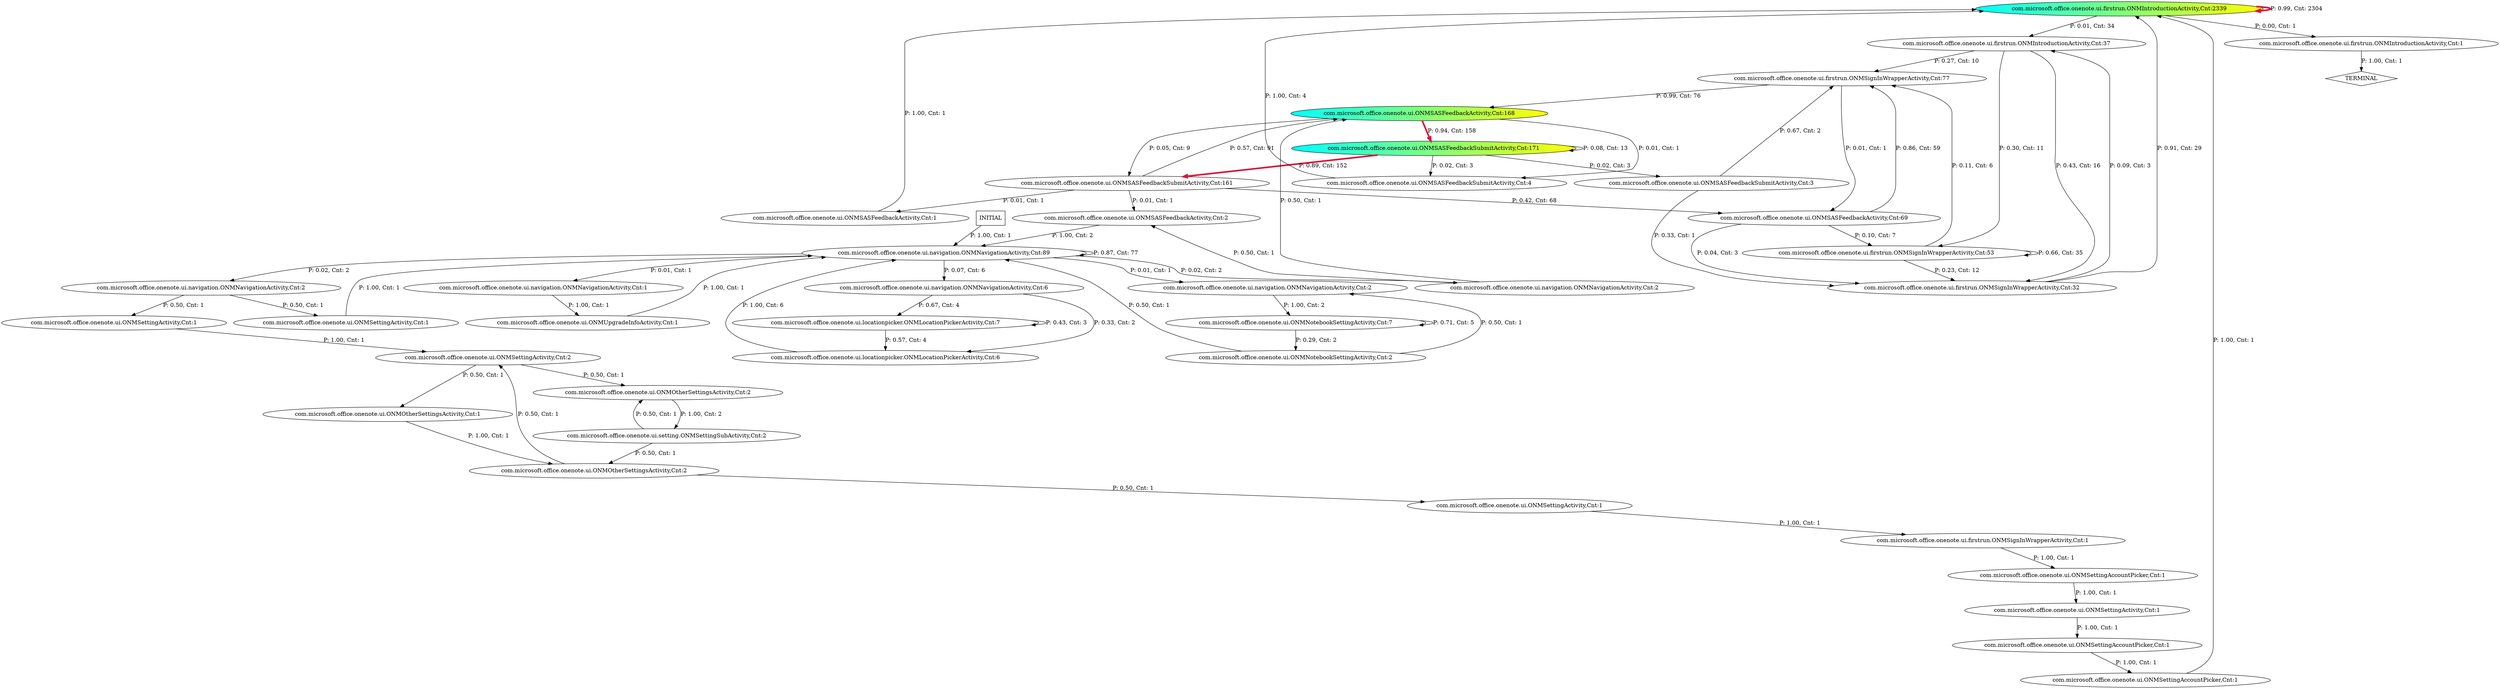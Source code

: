 digraph G {
  23 [label="com.microsoft.office.onenote.ui.firstrun.ONMIntroductionActivity,Cnt:2339", fillcolor="cyan:yellow", style="filled"];
  12 [label="com.microsoft.office.onenote.ui.ONMSASFeedbackSubmitActivity,Cnt:171", fillcolor="cyan:yellow", style="filled"];
  7 [label="com.microsoft.office.onenote.ui.ONMSASFeedbackActivity,Cnt:168", fillcolor="cyan:yellow", style="filled"];
  11 [label="com.microsoft.office.onenote.ui.ONMSASFeedbackSubmitActivity,Cnt:161"];
  36 [label="com.microsoft.office.onenote.ui.navigation.ONMNavigationActivity,Cnt:89"];
  26 [label="com.microsoft.office.onenote.ui.firstrun.ONMSignInWrapperActivity,Cnt:77"];
  8 [label="com.microsoft.office.onenote.ui.ONMSASFeedbackActivity,Cnt:69"];
  28 [label="com.microsoft.office.onenote.ui.firstrun.ONMSignInWrapperActivity,Cnt:53"];
  24 [label="com.microsoft.office.onenote.ui.firstrun.ONMIntroductionActivity,Cnt:37"];
  27 [label="com.microsoft.office.onenote.ui.firstrun.ONMSignInWrapperActivity,Cnt:32"];
  0 [label="com.microsoft.office.onenote.ui.ONMNotebookSettingActivity,Cnt:7"];
  30 [label="com.microsoft.office.onenote.ui.locationpicker.ONMLocationPickerActivity,Cnt:7"];
  29 [label="com.microsoft.office.onenote.ui.locationpicker.ONMLocationPickerActivity,Cnt:6"];
  35 [label="com.microsoft.office.onenote.ui.navigation.ONMNavigationActivity,Cnt:6"];
  9 [label="com.microsoft.office.onenote.ui.ONMSASFeedbackSubmitActivity,Cnt:4"];
  10 [label="com.microsoft.office.onenote.ui.ONMSASFeedbackSubmitActivity,Cnt:3"];
  1 [label="com.microsoft.office.onenote.ui.ONMNotebookSettingActivity,Cnt:2"];
  3 [label="com.microsoft.office.onenote.ui.ONMOtherSettingsActivity,Cnt:2"];
  4 [label="com.microsoft.office.onenote.ui.ONMOtherSettingsActivity,Cnt:2"];
  6 [label="com.microsoft.office.onenote.ui.ONMSASFeedbackActivity,Cnt:2"];
  20 [label="com.microsoft.office.onenote.ui.ONMSettingActivity,Cnt:2"];
  31 [label="com.microsoft.office.onenote.ui.navigation.ONMNavigationActivity,Cnt:2"];
  33 [label="com.microsoft.office.onenote.ui.navigation.ONMNavigationActivity,Cnt:2"];
  34 [label="com.microsoft.office.onenote.ui.navigation.ONMNavigationActivity,Cnt:2"];
  37 [label="com.microsoft.office.onenote.ui.setting.ONMSettingSubActivity,Cnt:2"];
  2 [label="com.microsoft.office.onenote.ui.ONMOtherSettingsActivity,Cnt:1"];
  5 [label="com.microsoft.office.onenote.ui.ONMSASFeedbackActivity,Cnt:1"];
  13 [label="com.microsoft.office.onenote.ui.ONMSettingAccountPicker,Cnt:1"];
  14 [label="com.microsoft.office.onenote.ui.ONMSettingAccountPicker,Cnt:1"];
  15 [label="com.microsoft.office.onenote.ui.ONMSettingAccountPicker,Cnt:1"];
  16 [label="com.microsoft.office.onenote.ui.ONMSettingActivity,Cnt:1"];
  17 [label="com.microsoft.office.onenote.ui.ONMSettingActivity,Cnt:1"];
  18 [label="com.microsoft.office.onenote.ui.ONMSettingActivity,Cnt:1"];
  19 [label="com.microsoft.office.onenote.ui.ONMSettingActivity,Cnt:1"];
  21 [label="com.microsoft.office.onenote.ui.ONMUpgradeInfoActivity,Cnt:1"];
  22 [label="com.microsoft.office.onenote.ui.firstrun.ONMIntroductionActivity,Cnt:1"];
  25 [label="com.microsoft.office.onenote.ui.firstrun.ONMSignInWrapperActivity,Cnt:1"];
  32 [label="com.microsoft.office.onenote.ui.navigation.ONMNavigationActivity,Cnt:1"];
  38 [label="TERMINAL",shape=diamond];
  39 [label="INITIAL",shape=box];
23->23 [label="P: 0.99, Cnt: 2304", color="crimson", penwidth=4];
7->12 [label="P: 0.94, Cnt: 158", color="crimson", penwidth=4];
12->11 [label="P: 0.89, Cnt: 152", color="crimson", penwidth=4];
11->7 [label="P: 0.57, Cnt: 91"];
36->36 [label="P: 0.87, Cnt: 77"];
26->7 [label="P: 0.99, Cnt: 76"];
11->8 [label="P: 0.42, Cnt: 68"];
8->26 [label="P: 0.86, Cnt: 59"];
28->28 [label="P: 0.66, Cnt: 35"];
23->24 [label="P: 0.01, Cnt: 34"];
27->23 [label="P: 0.91, Cnt: 29"];
24->27 [label="P: 0.43, Cnt: 16"];
12->12 [label="P: 0.08, Cnt: 13"];
28->27 [label="P: 0.23, Cnt: 12"];
24->28 [label="P: 0.30, Cnt: 11"];
24->26 [label="P: 0.27, Cnt: 10"];
7->11 [label="P: 0.05, Cnt: 9"];
8->28 [label="P: 0.10, Cnt: 7"];
28->26 [label="P: 0.11, Cnt: 6"];
29->36 [label="P: 1.00, Cnt: 6"];
36->35 [label="P: 0.07, Cnt: 6"];
0->0 [label="P: 0.71, Cnt: 5"];
9->23 [label="P: 1.00, Cnt: 4"];
30->29 [label="P: 0.57, Cnt: 4"];
35->30 [label="P: 0.67, Cnt: 4"];
8->27 [label="P: 0.04, Cnt: 3"];
12->10 [label="P: 0.02, Cnt: 3"];
12->9 [label="P: 0.02, Cnt: 3"];
27->24 [label="P: 0.09, Cnt: 3"];
30->30 [label="P: 0.43, Cnt: 3"];
0->1 [label="P: 0.29, Cnt: 2"];
3->37 [label="P: 1.00, Cnt: 2"];
6->36 [label="P: 1.00, Cnt: 2"];
10->26 [label="P: 0.67, Cnt: 2"];
31->0 [label="P: 1.00, Cnt: 2"];
35->29 [label="P: 0.33, Cnt: 2"];
36->34 [label="P: 0.02, Cnt: 2"];
36->33 [label="P: 0.02, Cnt: 2"];
1->36 [label="P: 0.50, Cnt: 1"];
1->31 [label="P: 0.50, Cnt: 1"];
2->4 [label="P: 1.00, Cnt: 1"];
4->20 [label="P: 0.50, Cnt: 1"];
4->18 [label="P: 0.50, Cnt: 1"];
5->23 [label="P: 1.00, Cnt: 1"];
7->9 [label="P: 0.01, Cnt: 1"];
10->27 [label="P: 0.33, Cnt: 1"];
11->6 [label="P: 0.01, Cnt: 1"];
11->5 [label="P: 0.01, Cnt: 1"];
13->15 [label="P: 1.00, Cnt: 1"];
14->16 [label="P: 1.00, Cnt: 1"];
15->23 [label="P: 1.00, Cnt: 1"];
16->13 [label="P: 1.00, Cnt: 1"];
17->20 [label="P: 1.00, Cnt: 1"];
18->25 [label="P: 1.00, Cnt: 1"];
19->36 [label="P: 1.00, Cnt: 1"];
20->3 [label="P: 0.50, Cnt: 1"];
20->2 [label="P: 0.50, Cnt: 1"];
21->36 [label="P: 1.00, Cnt: 1"];
22->38 [label="P: 1.00, Cnt: 1"];
23->22 [label="P: 0.00, Cnt: 1"];
25->14 [label="P: 1.00, Cnt: 1"];
26->8 [label="P: 0.01, Cnt: 1"];
32->21 [label="P: 1.00, Cnt: 1"];
33->6 [label="P: 0.50, Cnt: 1"];
33->7 [label="P: 0.50, Cnt: 1"];
34->19 [label="P: 0.50, Cnt: 1"];
34->17 [label="P: 0.50, Cnt: 1"];
36->32 [label="P: 0.01, Cnt: 1"];
36->31 [label="P: 0.01, Cnt: 1"];
37->3 [label="P: 0.50, Cnt: 1"];
37->4 [label="P: 0.50, Cnt: 1"];
39->36 [label="P: 1.00, Cnt: 1"];
}
